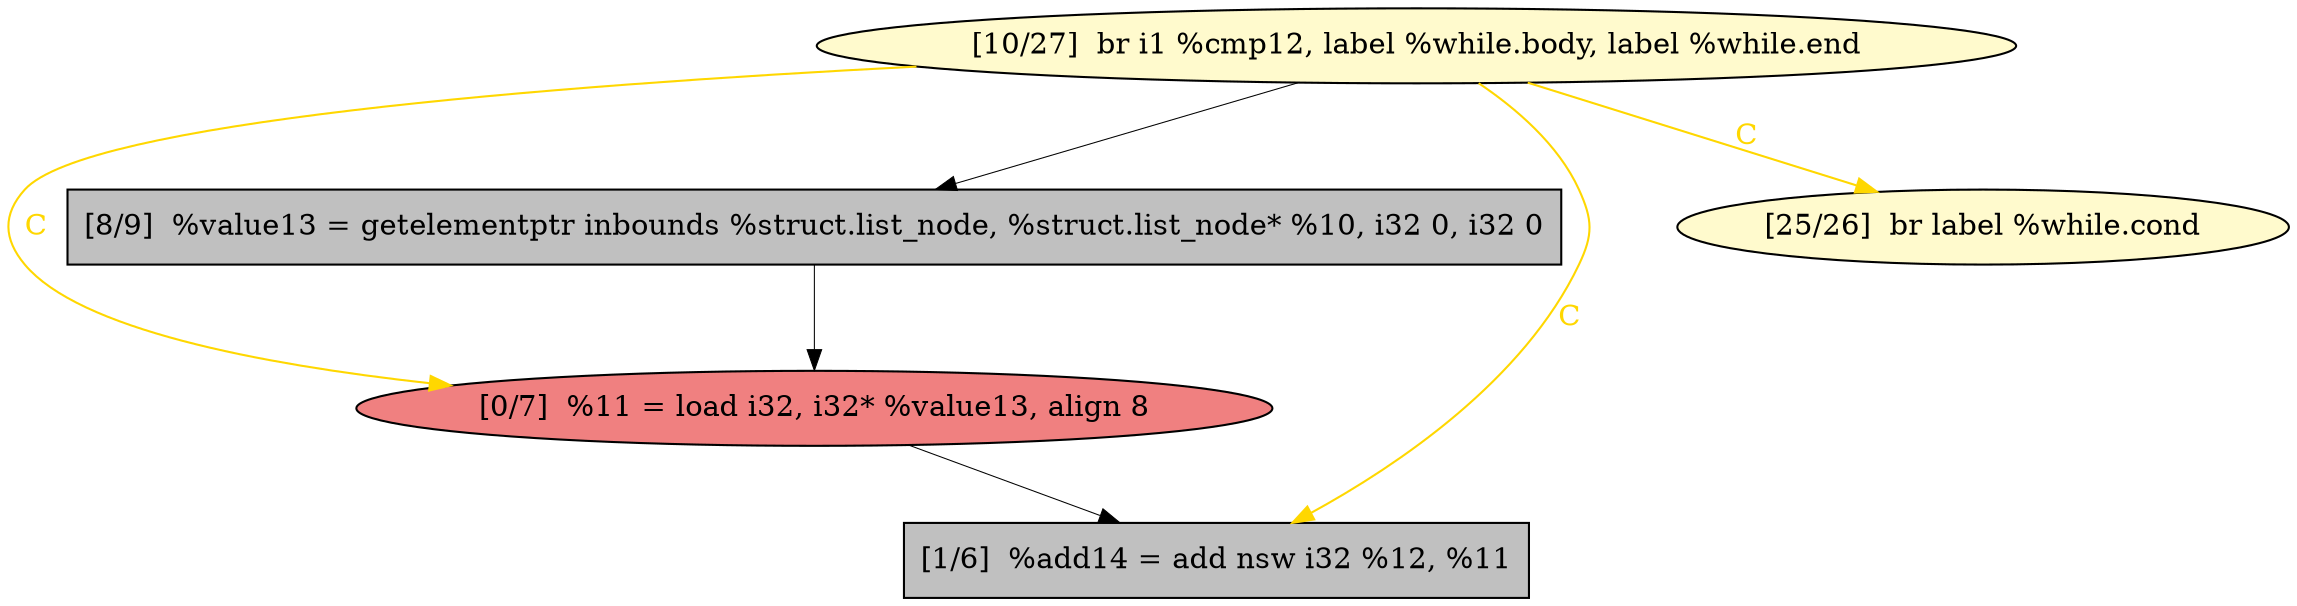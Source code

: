
digraph G {


node390 [fillcolor=lightcoral,label="[0/7]  %11 = load i32, i32* %value13, align 8",shape=ellipse,style=filled ]
node389 [fillcolor=grey,label="[8/9]  %value13 = getelementptr inbounds %struct.list_node, %struct.list_node* %10, i32 0, i32 0",shape=rectangle,style=filled ]
node388 [fillcolor=grey,label="[1/6]  %add14 = add nsw i32 %12, %11",shape=rectangle,style=filled ]
node386 [fillcolor=lemonchiffon,label="[25/26]  br label %while.cond",shape=ellipse,style=filled ]
node387 [fillcolor=lemonchiffon,label="[10/27]  br i1 %cmp12, label %while.body, label %while.end",shape=ellipse,style=filled ]

node389->node390 [style=solid,color=black,label="",penwidth=0.5,fontcolor=black ]
node390->node388 [style=solid,color=black,label="",penwidth=0.5,fontcolor=black ]
node387->node388 [style=solid,color=gold,label="C",penwidth=1.0,fontcolor=gold ]
node387->node390 [style=solid,color=gold,label="C",penwidth=1.0,fontcolor=gold ]
node387->node389 [style=solid,color=black,label="",penwidth=0.5,fontcolor=black ]
node387->node386 [style=solid,color=gold,label="C",penwidth=1.0,fontcolor=gold ]


}

